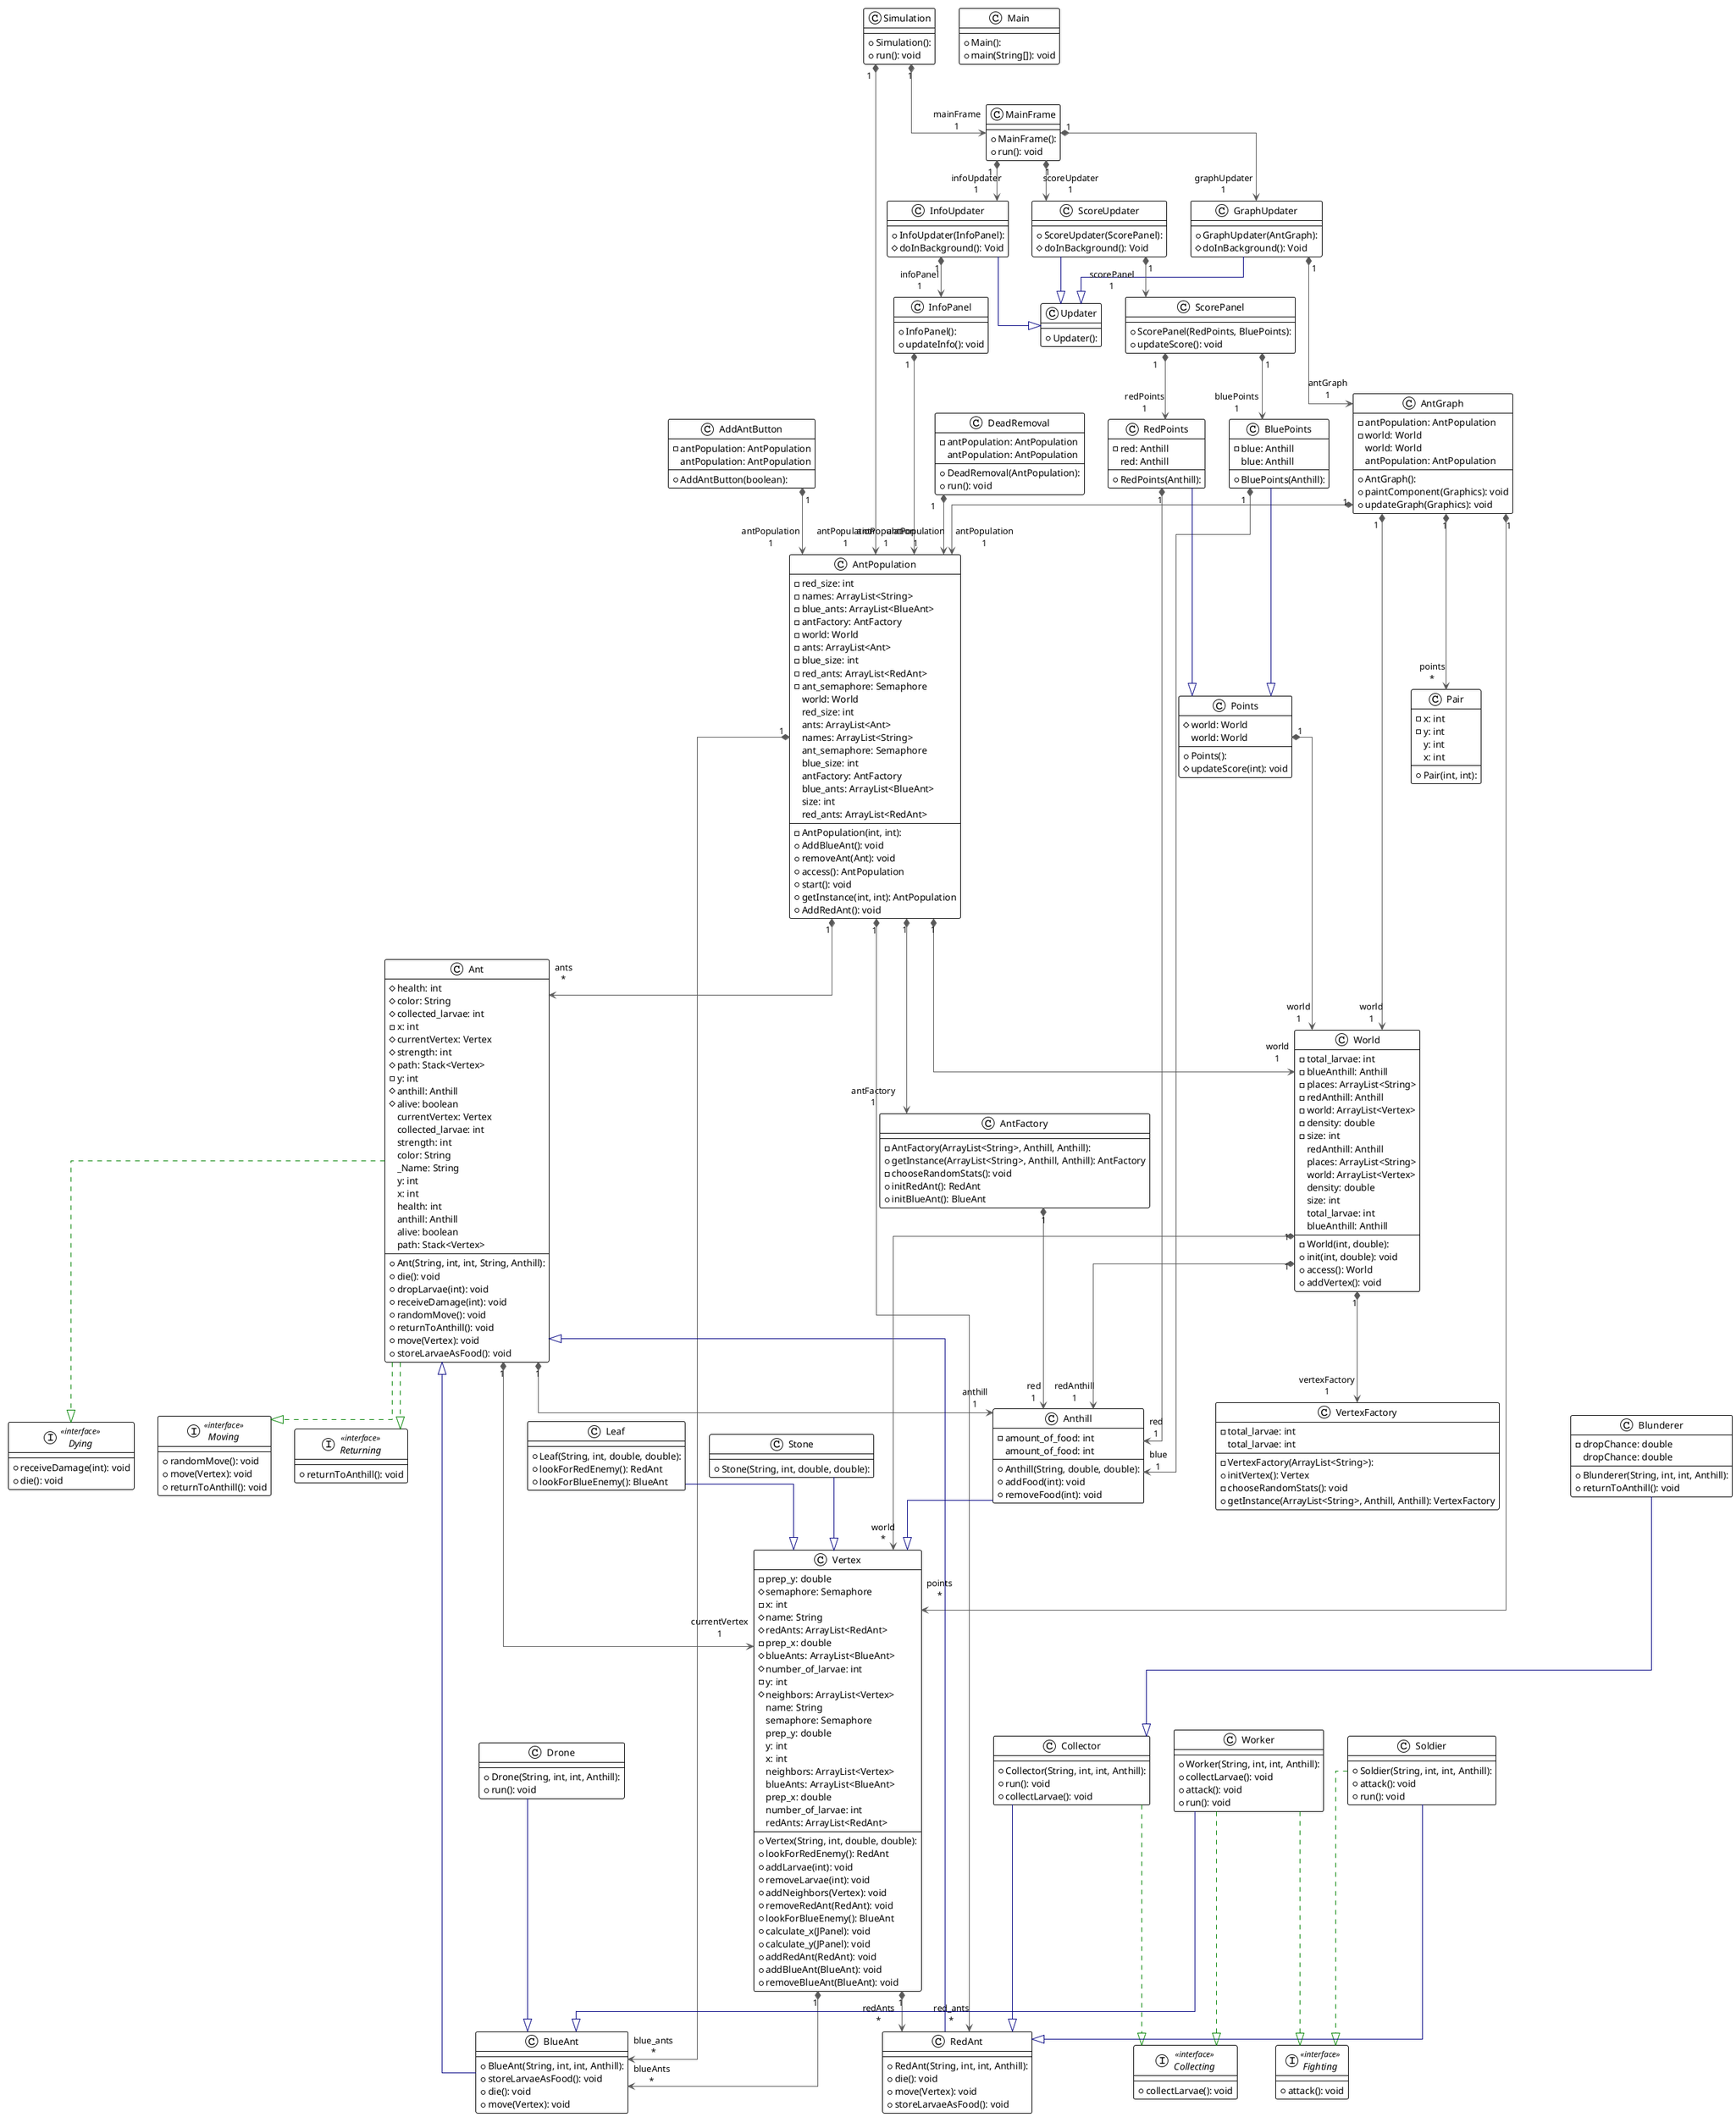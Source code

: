 @startuml

!theme plain
top to bottom direction
skinparam linetype ortho

class AddAntButton {
  + AddAntButton(boolean): 
  - antPopulation: AntPopulation
   antPopulation: AntPopulation
}
class Ant {
  + Ant(String, int, int, String, Anthill): 
  # health: int
  # color: String
  # collected_larvae: int
  - x: int
  # currentVertex: Vertex
  # strength: int
  # path: Stack<Vertex>
  - y: int
  # anthill: Anthill
  # alive: boolean
  + die(): void
  + dropLarvae(int): void
  + receiveDamage(int): void
  + randomMove(): void
  + returnToAnthill(): void
  + move(Vertex): void
  + storeLarvaeAsFood(): void
   currentVertex: Vertex
   collected_larvae: int
   strength: int
   color: String
   _Name: String
   y: int
   x: int
   health: int
   anthill: Anthill
   alive: boolean
   path: Stack<Vertex>
}
class AntFactory {
  - AntFactory(ArrayList<String>, Anthill, Anthill): 
  + getInstance(ArrayList<String>, Anthill, Anthill): AntFactory
  - chooseRandomStats(): void
  + initRedAnt(): RedAnt
  + initBlueAnt(): BlueAnt
}
class AntGraph {
  + AntGraph(): 
  - antPopulation: AntPopulation
  - world: World
  + paintComponent(Graphics): void
  + updateGraph(Graphics): void
   world: World
   antPopulation: AntPopulation
}
class AntPopulation {
  - AntPopulation(int, int): 
  - red_size: int
  - names: ArrayList<String>
  - blue_ants: ArrayList<BlueAnt>
  - antFactory: AntFactory
  - world: World
  - ants: ArrayList<Ant>
  - blue_size: int
  - red_ants: ArrayList<RedAnt>
  - ant_semaphore: Semaphore
  + AddBlueAnt(): void
  + removeAnt(Ant): void
  + access(): AntPopulation
  + start(): void
  + getInstance(int, int): AntPopulation
  + AddRedAnt(): void
   world: World
   red_size: int
   ants: ArrayList<Ant>
   names: ArrayList<String>
   ant_semaphore: Semaphore
   blue_size: int
   antFactory: AntFactory
   blue_ants: ArrayList<BlueAnt>
   size: int
   red_ants: ArrayList<RedAnt>
}
class Anthill {
  + Anthill(String, double, double): 
  - amount_of_food: int
  + addFood(int): void
  + removeFood(int): void
   amount_of_food: int
}
class BlueAnt {
  + BlueAnt(String, int, int, Anthill): 
  + storeLarvaeAsFood(): void
  + die(): void
  + move(Vertex): void
}
class BluePoints {
  + BluePoints(Anthill): 
  - blue: Anthill
   blue: Anthill
}
class Blunderer {
  + Blunderer(String, int, int, Anthill): 
  - dropChance: double
  + returnToAnthill(): void
   dropChance: double
}
interface Collecting << interface >> {
  + collectLarvae(): void
}
class Collector {
  + Collector(String, int, int, Anthill): 
  + run(): void
  + collectLarvae(): void
}
class DeadRemoval {
  + DeadRemoval(AntPopulation): 
  - antPopulation: AntPopulation
  + run(): void
   antPopulation: AntPopulation
}
class Drone {
  + Drone(String, int, int, Anthill): 
  + run(): void
}
interface Dying << interface >> {
  + receiveDamage(int): void
  + die(): void
}
interface Fighting << interface >> {
  + attack(): void
}
class GraphUpdater {
  + GraphUpdater(AntGraph): 
  # doInBackground(): Void
}
class InfoPanel {
  + InfoPanel(): 
  + updateInfo(): void
}
class InfoUpdater {
  + InfoUpdater(InfoPanel): 
  # doInBackground(): Void
}
class Leaf {
  + Leaf(String, int, double, double): 
  + lookForRedEnemy(): RedAnt
  + lookForBlueEnemy(): BlueAnt
}
class Main {
  + Main(): 
  + main(String[]): void
}
class MainFrame {
  + MainFrame(): 
  + run(): void
}
interface Moving << interface >> {
  + randomMove(): void
  + move(Vertex): void
  + returnToAnthill(): void
}
class Pair {
  + Pair(int, int): 
  - x: int
  - y: int
   y: int
   x: int
}
class Points {
  + Points(): 
  # world: World
  # updateScore(int): void
   world: World
}
class RedAnt {
  + RedAnt(String, int, int, Anthill): 
  + die(): void
  + move(Vertex): void
  + storeLarvaeAsFood(): void
}
class RedPoints {
  + RedPoints(Anthill): 
  - red: Anthill
   red: Anthill
}
interface Returning << interface >> {
  + returnToAnthill(): void
}
class ScorePanel {
  + ScorePanel(RedPoints, BluePoints): 
  + updateScore(): void
}
class ScoreUpdater {
  + ScoreUpdater(ScorePanel): 
  # doInBackground(): Void
}
class Simulation {
  + Simulation(): 
  + run(): void
}
class Soldier {
  + Soldier(String, int, int, Anthill): 
  + attack(): void
  + run(): void
}
class Stone {
  + Stone(String, int, double, double): 
}
class Updater {
  + Updater(): 
}
class Vertex {
  + Vertex(String, int, double, double): 
  - prep_y: double
  # semaphore: Semaphore
  - x: int
  # name: String
  # redAnts: ArrayList<RedAnt>
  - prep_x: double
  # blueAnts: ArrayList<BlueAnt>
  # number_of_larvae: int
  - y: int
  # neighbors: ArrayList<Vertex>
  + lookForRedEnemy(): RedAnt
  + addLarvae(int): void
  + removeLarvae(int): void
  + addNeighbors(Vertex): void
  + removeRedAnt(RedAnt): void
  + lookForBlueEnemy(): BlueAnt
  + calculate_x(JPanel): void
  + calculate_y(JPanel): void
  + addRedAnt(RedAnt): void
  + addBlueAnt(BlueAnt): void
  + removeBlueAnt(BlueAnt): void
   name: String
   semaphore: Semaphore
   prep_y: double
   y: int
   x: int
   neighbors: ArrayList<Vertex>
   blueAnts: ArrayList<BlueAnt>
   prep_x: double
   number_of_larvae: int
   redAnts: ArrayList<RedAnt>
}
class VertexFactory {
  - VertexFactory(ArrayList<String>): 
  - total_larvae: int
  + initVertex(): Vertex
  - chooseRandomStats(): void
  + getInstance(ArrayList<String>, Anthill, Anthill): VertexFactory
   total_larvae: int
}
class Worker {
  + Worker(String, int, int, Anthill): 
  + collectLarvae(): void
  + attack(): void
  + run(): void
}
class World {
  - World(int, double): 
  - total_larvae: int
  - blueAnthill: Anthill
  - places: ArrayList<String>
  - redAnthill: Anthill
  - world: ArrayList<Vertex>
  - density: double
  - size: int
  + init(int, double): void
  + access(): World
  + addVertex(): void
   redAnthill: Anthill
   places: ArrayList<String>
   world: ArrayList<Vertex>
   density: double
   size: int
   total_larvae: int
   blueAnthill: Anthill
}

AddAntButton  "1" *-[#595959,plain]-> "antPopulation\n1" AntPopulation 
Ant           "1" *-[#595959,plain]-> "anthill\n1" Anthill       
Ant            -[#008200,dashed]-^  Dying         
Ant            -[#008200,dashed]-^  Moving        
Ant            -[#008200,dashed]-^  Returning     
Ant           "1" *-[#595959,plain]-> "currentVertex\n1" Vertex        
AntFactory    "1" *-[#595959,plain]-> "red\n1" Anthill       
AntGraph      "1" *-[#595959,plain]-> "antPopulation\n1" AntPopulation 
AntGraph      "1" *-[#595959,plain]-> "points\n*" Pair          
AntGraph      "1" *-[#595959,plain]-> "points\n*" Vertex        
AntGraph      "1" *-[#595959,plain]-> "world\n1" World         
AntPopulation "1" *-[#595959,plain]-> "ants\n*" Ant           
AntPopulation "1" *-[#595959,plain]-> "antFactory\n1" AntFactory    
AntPopulation "1" *-[#595959,plain]-> "blue_ants\n*" BlueAnt       
AntPopulation "1" *-[#595959,plain]-> "red_ants\n*" RedAnt        
AntPopulation "1" *-[#595959,plain]-> "world\n1" World         
Anthill        -[#000082,plain]-^  Vertex        
BlueAnt        -[#000082,plain]-^  Ant           
BluePoints    "1" *-[#595959,plain]-> "blue\n1" Anthill       
BluePoints     -[#000082,plain]-^  Points        
Blunderer      -[#000082,plain]-^  Collector     
Collector      -[#008200,dashed]-^  Collecting    
Collector      -[#000082,plain]-^  RedAnt        
DeadRemoval   "1" *-[#595959,plain]-> "antPopulation\n1" AntPopulation 
Drone          -[#000082,plain]-^  BlueAnt       
GraphUpdater  "1" *-[#595959,plain]-> "antGraph\n1" AntGraph      
GraphUpdater   -[#000082,plain]-^  Updater       
InfoPanel     "1" *-[#595959,plain]-> "antPopulation\n1" AntPopulation 
InfoUpdater   "1" *-[#595959,plain]-> "infoPanel\n1" InfoPanel     
InfoUpdater    -[#000082,plain]-^  Updater       
Leaf           -[#000082,plain]-^  Vertex        
MainFrame     "1" *-[#595959,plain]-> "graphUpdater\n1" GraphUpdater  
MainFrame     "1" *-[#595959,plain]-> "infoUpdater\n1" InfoUpdater   
MainFrame     "1" *-[#595959,plain]-> "scoreUpdater\n1" ScoreUpdater  
Points        "1" *-[#595959,plain]-> "world\n1" World         
RedAnt         -[#000082,plain]-^  Ant           
RedPoints     "1" *-[#595959,plain]-> "red\n1" Anthill       
RedPoints      -[#000082,plain]-^  Points        
ScorePanel    "1" *-[#595959,plain]-> "bluePoints\n1" BluePoints    
ScorePanel    "1" *-[#595959,plain]-> "redPoints\n1" RedPoints     
ScoreUpdater  "1" *-[#595959,plain]-> "scorePanel\n1" ScorePanel    
ScoreUpdater   -[#000082,plain]-^  Updater       
Simulation    "1" *-[#595959,plain]-> "antPopulation\n1" AntPopulation 
Simulation    "1" *-[#595959,plain]-> "mainFrame\n1" MainFrame     
Soldier        -[#008200,dashed]-^  Fighting      
Soldier        -[#000082,plain]-^  RedAnt        
Stone          -[#000082,plain]-^  Vertex        
Vertex        "1" *-[#595959,plain]-> "blueAnts\n*" BlueAnt       
Vertex        "1" *-[#595959,plain]-> "redAnts\n*" RedAnt        
Worker         -[#000082,plain]-^  BlueAnt       
Worker         -[#008200,dashed]-^  Collecting    
Worker         -[#008200,dashed]-^  Fighting      
World         "1" *-[#595959,plain]-> "redAnthill\n1" Anthill       
World         "1" *-[#595959,plain]-> "world\n*" Vertex        
World         "1" *-[#595959,plain]-> "vertexFactory\n1" VertexFactory 
@enduml
